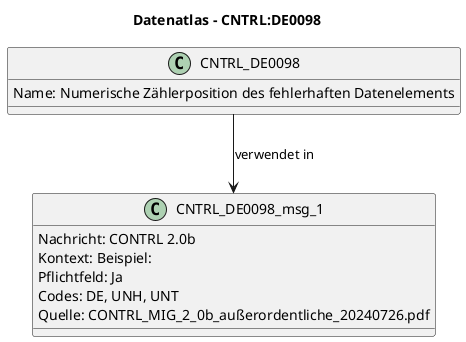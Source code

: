 @startuml
title Datenatlas – CNTRL:DE0098
class CNTRL_DE0098 {
  Name: Numerische Zählerposition des fehlerhaften Datenelements
}
class CNTRL_DE0098_msg_1 {
  Nachricht: CONTRL 2.0b
  Kontext: Beispiel:
  Pflichtfeld: Ja
  Codes: DE, UNH, UNT
  Quelle: CONTRL_MIG_2_0b_außerordentliche_20240726.pdf
}
CNTRL_DE0098 --> CNTRL_DE0098_msg_1 : verwendet in
@enduml
